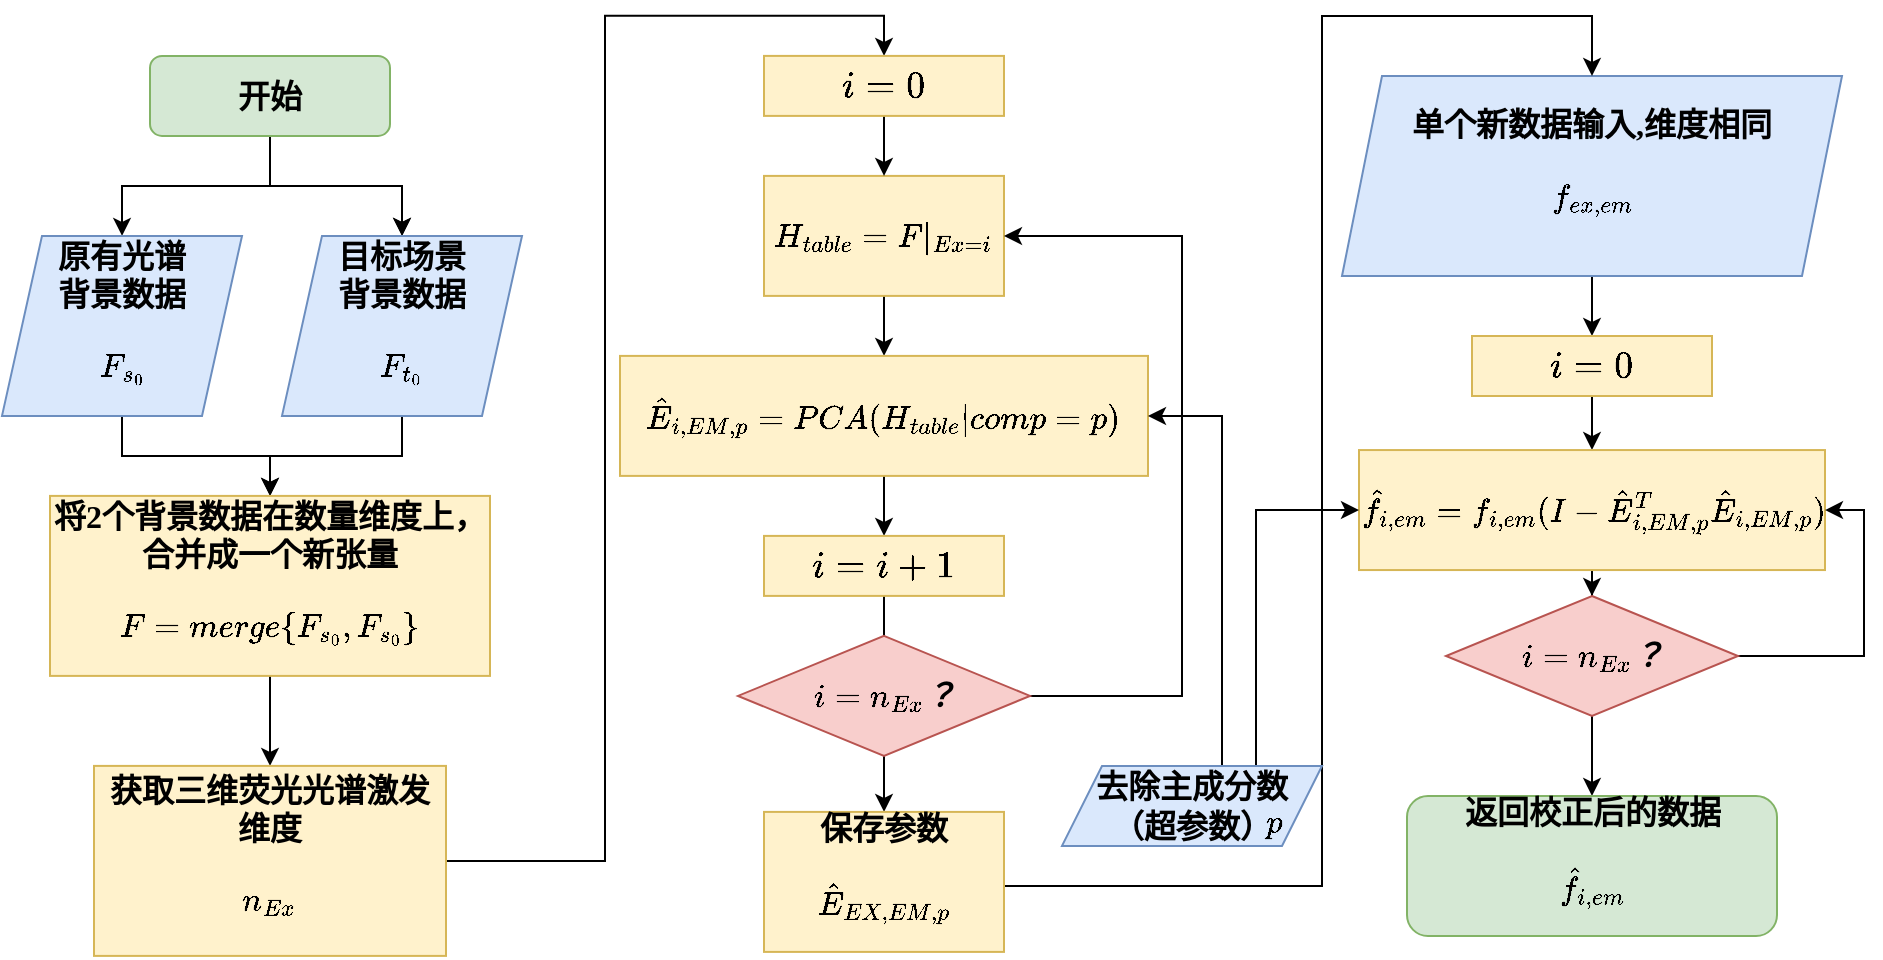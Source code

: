 <mxfile version="24.7.12">
  <diagram id="C5RBs43oDa-KdzZeNtuy" name="Page-1">
    <mxGraphModel dx="1562" dy="396" grid="1" gridSize="10" guides="1" tooltips="1" connect="1" arrows="1" fold="1" page="1" pageScale="1" pageWidth="827" pageHeight="1169" math="1" shadow="0">
      <root>
        <mxCell id="WIyWlLk6GJQsqaUBKTNV-0" />
        <mxCell id="WIyWlLk6GJQsqaUBKTNV-1" parent="WIyWlLk6GJQsqaUBKTNV-0" />
        <mxCell id="JV-vYrOSxjepAwK-vZPS-3" value="" style="edgeStyle=orthogonalEdgeStyle;rounded=0;orthogonalLoop=1;jettySize=auto;html=1;fontSize=16;fontFamily=仿宋;fontStyle=1" edge="1" parent="WIyWlLk6GJQsqaUBKTNV-1" source="JV-vYrOSxjepAwK-vZPS-0" target="JV-vYrOSxjepAwK-vZPS-2">
          <mxGeometry relative="1" as="geometry" />
        </mxCell>
        <mxCell id="JV-vYrOSxjepAwK-vZPS-4" value="" style="edgeStyle=orthogonalEdgeStyle;rounded=0;orthogonalLoop=1;jettySize=auto;html=1;fontSize=16;fontFamily=仿宋;fontStyle=1" edge="1" parent="WIyWlLk6GJQsqaUBKTNV-1" source="JV-vYrOSxjepAwK-vZPS-0" target="JV-vYrOSxjepAwK-vZPS-2">
          <mxGeometry relative="1" as="geometry" />
        </mxCell>
        <mxCell id="JV-vYrOSxjepAwK-vZPS-5" style="edgeStyle=orthogonalEdgeStyle;rounded=0;orthogonalLoop=1;jettySize=auto;html=1;exitX=0.5;exitY=1;exitDx=0;exitDy=0;entryX=0.5;entryY=0;entryDx=0;entryDy=0;fontSize=16;fontFamily=仿宋;fontStyle=1" edge="1" parent="WIyWlLk6GJQsqaUBKTNV-1" source="JV-vYrOSxjepAwK-vZPS-0" target="JV-vYrOSxjepAwK-vZPS-1">
          <mxGeometry relative="1" as="geometry" />
        </mxCell>
        <mxCell id="JV-vYrOSxjepAwK-vZPS-0" value="开始" style="rounded=1;whiteSpace=wrap;html=1;fontFamily=仿宋;fontSize=16;labelBackgroundColor=none;fillColor=#d5e8d4;strokeColor=#82b366;fontStyle=1" vertex="1" parent="WIyWlLk6GJQsqaUBKTNV-1">
          <mxGeometry x="-753" y="149.95" width="120" height="40" as="geometry" />
        </mxCell>
        <mxCell id="JV-vYrOSxjepAwK-vZPS-14" value="" style="edgeStyle=orthogonalEdgeStyle;rounded=0;orthogonalLoop=1;jettySize=auto;html=1;fontSize=16;fontStyle=1" edge="1" parent="WIyWlLk6GJQsqaUBKTNV-1" source="JV-vYrOSxjepAwK-vZPS-1" target="JV-vYrOSxjepAwK-vZPS-8">
          <mxGeometry relative="1" as="geometry" />
        </mxCell>
        <mxCell id="JV-vYrOSxjepAwK-vZPS-1" value="&lt;font style=&quot;font-size: 16px;&quot;&gt;原有光谱&lt;/font&gt;&lt;div style=&quot;font-size: 16px;&quot;&gt;&lt;font style=&quot;font-size: 16px;&quot;&gt;背景数据&lt;/font&gt;&lt;span style=&quot;font-size: 16px;&quot;&gt;$$F_{s_0}$$&lt;/span&gt;&lt;/div&gt;" style="shape=parallelogram;perimeter=parallelogramPerimeter;whiteSpace=wrap;html=1;fixedSize=1;fontFamily=仿宋;fontSize=16;fontStyle=1;fillColor=#dae8fc;strokeColor=#6c8ebf;" vertex="1" parent="WIyWlLk6GJQsqaUBKTNV-1">
          <mxGeometry x="-827" y="239.95" width="120" height="90" as="geometry" />
        </mxCell>
        <mxCell id="JV-vYrOSxjepAwK-vZPS-15" value="" style="edgeStyle=orthogonalEdgeStyle;rounded=0;orthogonalLoop=1;jettySize=auto;html=1;fontSize=16;fontStyle=1" edge="1" parent="WIyWlLk6GJQsqaUBKTNV-1" source="JV-vYrOSxjepAwK-vZPS-2" target="JV-vYrOSxjepAwK-vZPS-8">
          <mxGeometry relative="1" as="geometry" />
        </mxCell>
        <mxCell id="JV-vYrOSxjepAwK-vZPS-2" value="目标场景&lt;div style=&quot;font-size: 16px;&quot;&gt;背景数据&lt;span style=&quot;background-color: initial; font-size: 16px;&quot;&gt;$$F_{t_0}$$&lt;/span&gt;&lt;/div&gt;" style="shape=parallelogram;perimeter=parallelogramPerimeter;whiteSpace=wrap;html=1;fixedSize=1;fontFamily=仿宋;fontSize=16;fontStyle=1;fillColor=#dae8fc;strokeColor=#6c8ebf;" vertex="1" parent="WIyWlLk6GJQsqaUBKTNV-1">
          <mxGeometry x="-687" y="239.95" width="120" height="90" as="geometry" />
        </mxCell>
        <mxCell id="JV-vYrOSxjepAwK-vZPS-16" value="" style="edgeStyle=orthogonalEdgeStyle;rounded=0;orthogonalLoop=1;jettySize=auto;html=1;fontSize=16;fontStyle=1" edge="1" parent="WIyWlLk6GJQsqaUBKTNV-1" source="JV-vYrOSxjepAwK-vZPS-8" target="JV-vYrOSxjepAwK-vZPS-9">
          <mxGeometry relative="1" as="geometry" />
        </mxCell>
        <mxCell id="JV-vYrOSxjepAwK-vZPS-8" value="将2个背景数据在数量维度上，合并成一个新张量$$F=merge\{F_{s_0},F_{s_0}\}$$" style="rounded=0;whiteSpace=wrap;html=1;fontSize=16;fontFamily=仿宋;fontStyle=1;fillColor=#fff2cc;strokeColor=#d6b656;" vertex="1" parent="WIyWlLk6GJQsqaUBKTNV-1">
          <mxGeometry x="-803" y="369.95" width="220" height="90" as="geometry" />
        </mxCell>
        <mxCell id="JV-vYrOSxjepAwK-vZPS-29" style="edgeStyle=orthogonalEdgeStyle;rounded=0;orthogonalLoop=1;jettySize=auto;html=1;entryX=0.5;entryY=0;entryDx=0;entryDy=0;fontStyle=1" edge="1" parent="WIyWlLk6GJQsqaUBKTNV-1" source="JV-vYrOSxjepAwK-vZPS-9" target="JV-vYrOSxjepAwK-vZPS-24">
          <mxGeometry relative="1" as="geometry" />
        </mxCell>
        <mxCell id="JV-vYrOSxjepAwK-vZPS-9" value="获取三维荧光光谱激发维度&lt;span style=&quot;font-size: 16px;&quot;&gt;&lt;i style=&quot;font-size: 16px;&quot;&gt;$$n_{Ex}$$&lt;/i&gt;&lt;/span&gt;" style="rounded=0;whiteSpace=wrap;html=1;fontSize=16;fontFamily=仿宋;fontStyle=1;fillColor=#fff2cc;strokeColor=#d6b656;" vertex="1" parent="WIyWlLk6GJQsqaUBKTNV-1">
          <mxGeometry x="-781" y="504.95" width="176" height="95" as="geometry" />
        </mxCell>
        <mxCell id="JV-vYrOSxjepAwK-vZPS-41" value="" style="edgeStyle=orthogonalEdgeStyle;rounded=0;orthogonalLoop=1;jettySize=auto;html=1;fontStyle=1" edge="1" parent="WIyWlLk6GJQsqaUBKTNV-1" source="JV-vYrOSxjepAwK-vZPS-11" target="JV-vYrOSxjepAwK-vZPS-40">
          <mxGeometry relative="1" as="geometry" />
        </mxCell>
        <mxCell id="JV-vYrOSxjepAwK-vZPS-11" value="&lt;font style=&quot;font-size: 16px;&quot;&gt;&lt;span style=&quot;font-size: 16px;&quot;&gt;单个新数据输入,&lt;/span&gt;&lt;/font&gt;&lt;font style=&quot;background-color: initial;&quot;&gt;维度相同&lt;/font&gt;&lt;span style=&quot;background-color: initial;&quot;&gt;$$f_{ex,em}$$&lt;/span&gt;" style="shape=parallelogram;perimeter=parallelogramPerimeter;whiteSpace=wrap;html=1;fixedSize=1;fontSize=16;fontFamily=仿宋;fontStyle=1;fillColor=#dae8fc;strokeColor=#6c8ebf;" vertex="1" parent="WIyWlLk6GJQsqaUBKTNV-1">
          <mxGeometry x="-157" y="160" width="250" height="100" as="geometry" />
        </mxCell>
        <mxCell id="JV-vYrOSxjepAwK-vZPS-21" value="" style="edgeStyle=orthogonalEdgeStyle;rounded=0;orthogonalLoop=1;jettySize=auto;html=1;fontSize=16;fontStyle=1" edge="1" parent="WIyWlLk6GJQsqaUBKTNV-1" source="JV-vYrOSxjepAwK-vZPS-18">
          <mxGeometry relative="1" as="geometry">
            <mxPoint x="-386" y="299.95" as="targetPoint" />
          </mxGeometry>
        </mxCell>
        <mxCell id="JV-vYrOSxjepAwK-vZPS-18" value="$$H_{table}=F|_{Ex=i}$$" style="whiteSpace=wrap;html=1;fontSize=16;fontFamily=仿宋;fontStyle=1;fillColor=#fff2cc;strokeColor=#d6b656;" vertex="1" parent="WIyWlLk6GJQsqaUBKTNV-1">
          <mxGeometry x="-446" y="209.95" width="120" height="60" as="geometry" />
        </mxCell>
        <mxCell id="JV-vYrOSxjepAwK-vZPS-32" value="" style="edgeStyle=orthogonalEdgeStyle;rounded=0;orthogonalLoop=1;jettySize=auto;html=1;fontStyle=1" edge="1" parent="WIyWlLk6GJQsqaUBKTNV-1" source="JV-vYrOSxjepAwK-vZPS-22" target="JV-vYrOSxjepAwK-vZPS-26">
          <mxGeometry relative="1" as="geometry" />
        </mxCell>
        <mxCell id="JV-vYrOSxjepAwK-vZPS-22" value="$$\hat{E}_{i,EM,p}=PCA(H_{table}|comp=p) $$" style="whiteSpace=wrap;html=1;fontSize=16;fontFamily=仿宋;fontStyle=1;fillColor=#fff2cc;strokeColor=#d6b656;" vertex="1" parent="WIyWlLk6GJQsqaUBKTNV-1">
          <mxGeometry x="-518" y="299.95" width="264" height="60" as="geometry" />
        </mxCell>
        <mxCell id="JV-vYrOSxjepAwK-vZPS-34" value="" style="edgeStyle=orthogonalEdgeStyle;rounded=0;orthogonalLoop=1;jettySize=auto;html=1;fontStyle=1" edge="1" parent="WIyWlLk6GJQsqaUBKTNV-1" source="JV-vYrOSxjepAwK-vZPS-24" target="JV-vYrOSxjepAwK-vZPS-18">
          <mxGeometry relative="1" as="geometry" />
        </mxCell>
        <mxCell id="JV-vYrOSxjepAwK-vZPS-24" value="$$i=0$$" style="rounded=0;whiteSpace=wrap;html=1;fontSize=16;fontStyle=1;fillColor=#fff2cc;strokeColor=#d6b656;" vertex="1" parent="WIyWlLk6GJQsqaUBKTNV-1">
          <mxGeometry x="-446" y="149.95" width="120" height="30" as="geometry" />
        </mxCell>
        <mxCell id="JV-vYrOSxjepAwK-vZPS-33" value="" style="edgeStyle=orthogonalEdgeStyle;rounded=0;orthogonalLoop=1;jettySize=auto;html=1;fontStyle=1" edge="1" parent="WIyWlLk6GJQsqaUBKTNV-1" source="JV-vYrOSxjepAwK-vZPS-26">
          <mxGeometry relative="1" as="geometry">
            <mxPoint x="-386" y="459.95" as="targetPoint" />
          </mxGeometry>
        </mxCell>
        <mxCell id="JV-vYrOSxjepAwK-vZPS-26" value="$$i=i+1$$" style="rounded=0;whiteSpace=wrap;html=1;fontSize=16;fontStyle=1;fillColor=#fff2cc;strokeColor=#d6b656;" vertex="1" parent="WIyWlLk6GJQsqaUBKTNV-1">
          <mxGeometry x="-446" y="389.95" width="120" height="30" as="geometry" />
        </mxCell>
        <mxCell id="JV-vYrOSxjepAwK-vZPS-37" value="" style="edgeStyle=orthogonalEdgeStyle;rounded=0;orthogonalLoop=1;jettySize=auto;html=1;fontStyle=1" edge="1" parent="WIyWlLk6GJQsqaUBKTNV-1" source="JV-vYrOSxjepAwK-vZPS-35" target="JV-vYrOSxjepAwK-vZPS-36">
          <mxGeometry relative="1" as="geometry" />
        </mxCell>
        <mxCell id="JV-vYrOSxjepAwK-vZPS-38" style="edgeStyle=orthogonalEdgeStyle;rounded=0;orthogonalLoop=1;jettySize=auto;html=1;entryX=1;entryY=0.5;entryDx=0;entryDy=0;fontStyle=1" edge="1" parent="WIyWlLk6GJQsqaUBKTNV-1" source="JV-vYrOSxjepAwK-vZPS-35" target="JV-vYrOSxjepAwK-vZPS-18">
          <mxGeometry relative="1" as="geometry">
            <Array as="points">
              <mxPoint x="-237" y="469.95" />
              <mxPoint x="-237" y="239.95" />
            </Array>
          </mxGeometry>
        </mxCell>
        <mxCell id="JV-vYrOSxjepAwK-vZPS-35" value="$$i=n_{Ex}？$$" style="rhombus;whiteSpace=wrap;html=1;fontSize=16;fontFamily=仿宋;fontStyle=1;fillColor=#f8cecc;strokeColor=#b85450;" vertex="1" parent="WIyWlLk6GJQsqaUBKTNV-1">
          <mxGeometry x="-459" y="439.95" width="146" height="60" as="geometry" />
        </mxCell>
        <mxCell id="JV-vYrOSxjepAwK-vZPS-44" style="edgeStyle=orthogonalEdgeStyle;rounded=0;orthogonalLoop=1;jettySize=auto;html=1;entryX=0.5;entryY=0;entryDx=0;entryDy=0;fontStyle=1" edge="1" parent="WIyWlLk6GJQsqaUBKTNV-1" source="JV-vYrOSxjepAwK-vZPS-36" target="JV-vYrOSxjepAwK-vZPS-11">
          <mxGeometry relative="1" as="geometry">
            <Array as="points">
              <mxPoint x="-167" y="565" />
              <mxPoint x="-167" y="130" />
              <mxPoint x="-32" y="130" />
            </Array>
          </mxGeometry>
        </mxCell>
        <mxCell id="JV-vYrOSxjepAwK-vZPS-36" value="保存参数$$\hat{E}_{EX,EM,p}$$" style="whiteSpace=wrap;html=1;fontSize=16;fontFamily=仿宋;fontStyle=1;fillColor=#fff2cc;strokeColor=#d6b656;" vertex="1" parent="WIyWlLk6GJQsqaUBKTNV-1">
          <mxGeometry x="-446" y="527.95" width="120" height="70" as="geometry" />
        </mxCell>
        <mxCell id="JV-vYrOSxjepAwK-vZPS-43" value="" style="edgeStyle=orthogonalEdgeStyle;rounded=0;orthogonalLoop=1;jettySize=auto;html=1;fontStyle=1" edge="1" parent="WIyWlLk6GJQsqaUBKTNV-1" source="JV-vYrOSxjepAwK-vZPS-40" target="JV-vYrOSxjepAwK-vZPS-42">
          <mxGeometry relative="1" as="geometry" />
        </mxCell>
        <mxCell id="JV-vYrOSxjepAwK-vZPS-40" value="&lt;span style=&quot;font-family: Helvetica;&quot;&gt;$$i=0$$&lt;/span&gt;" style="whiteSpace=wrap;html=1;fontSize=16;fontFamily=仿宋;fontStyle=1;fillColor=#fff2cc;strokeColor=#d6b656;" vertex="1" parent="WIyWlLk6GJQsqaUBKTNV-1">
          <mxGeometry x="-92" y="290" width="120" height="30" as="geometry" />
        </mxCell>
        <mxCell id="JV-vYrOSxjepAwK-vZPS-50" value="" style="edgeStyle=orthogonalEdgeStyle;rounded=0;orthogonalLoop=1;jettySize=auto;html=1;fontStyle=1" edge="1" parent="WIyWlLk6GJQsqaUBKTNV-1" source="JV-vYrOSxjepAwK-vZPS-42" target="JV-vYrOSxjepAwK-vZPS-49">
          <mxGeometry relative="1" as="geometry" />
        </mxCell>
        <mxCell id="JV-vYrOSxjepAwK-vZPS-42" value="$$\hat{f}_{i,em}=f_{i,em}(I-\hat{E}_{i,EM,p}^T\hat{E}_{i,EM,p})$$" style="whiteSpace=wrap;html=1;fontSize=16;fontFamily=仿宋;fontStyle=1;fillColor=#fff2cc;strokeColor=#d6b656;" vertex="1" parent="WIyWlLk6GJQsqaUBKTNV-1">
          <mxGeometry x="-148.5" y="347.03" width="233" height="60" as="geometry" />
        </mxCell>
        <mxCell id="JV-vYrOSxjepAwK-vZPS-46" style="edgeStyle=orthogonalEdgeStyle;rounded=0;orthogonalLoop=1;jettySize=auto;html=1;entryX=1;entryY=0.5;entryDx=0;entryDy=0;fontStyle=1" edge="1" parent="WIyWlLk6GJQsqaUBKTNV-1" source="JV-vYrOSxjepAwK-vZPS-6" target="JV-vYrOSxjepAwK-vZPS-22">
          <mxGeometry relative="1" as="geometry">
            <Array as="points">
              <mxPoint x="-217" y="330" />
            </Array>
          </mxGeometry>
        </mxCell>
        <mxCell id="JV-vYrOSxjepAwK-vZPS-51" style="edgeStyle=orthogonalEdgeStyle;rounded=0;orthogonalLoop=1;jettySize=auto;html=1;entryX=1;entryY=0.5;entryDx=0;entryDy=0;fontStyle=1" edge="1" parent="WIyWlLk6GJQsqaUBKTNV-1" source="JV-vYrOSxjepAwK-vZPS-49" target="JV-vYrOSxjepAwK-vZPS-42">
          <mxGeometry relative="1" as="geometry">
            <Array as="points">
              <mxPoint x="104" y="450" />
              <mxPoint x="104" y="377" />
            </Array>
          </mxGeometry>
        </mxCell>
        <mxCell id="JV-vYrOSxjepAwK-vZPS-55" value="" style="edgeStyle=orthogonalEdgeStyle;rounded=0;orthogonalLoop=1;jettySize=auto;html=1;fontStyle=1" edge="1" parent="WIyWlLk6GJQsqaUBKTNV-1" source="JV-vYrOSxjepAwK-vZPS-49" target="JV-vYrOSxjepAwK-vZPS-54">
          <mxGeometry relative="1" as="geometry" />
        </mxCell>
        <mxCell id="JV-vYrOSxjepAwK-vZPS-49" value="$$i=n_{Ex}？$$" style="rhombus;whiteSpace=wrap;html=1;fontSize=16;fontFamily=仿宋;fontStyle=1;fillColor=#f8cecc;strokeColor=#b85450;" vertex="1" parent="WIyWlLk6GJQsqaUBKTNV-1">
          <mxGeometry x="-105" y="420" width="146" height="60" as="geometry" />
        </mxCell>
        <mxCell id="JV-vYrOSxjepAwK-vZPS-54" value="返回校正后的数据&lt;span style=&quot;background-color: initial;&quot;&gt;$$\hat{f}_{i,em}$$&lt;/span&gt;" style="rounded=1;whiteSpace=wrap;html=1;fontSize=16;fontFamily=仿宋;fontStyle=1;fillColor=#d5e8d4;strokeColor=#82b366;" vertex="1" parent="WIyWlLk6GJQsqaUBKTNV-1">
          <mxGeometry x="-124.5" y="520" width="185" height="70" as="geometry" />
        </mxCell>
        <mxCell id="JV-vYrOSxjepAwK-vZPS-56" style="edgeStyle=orthogonalEdgeStyle;rounded=0;orthogonalLoop=1;jettySize=auto;html=1;entryX=0;entryY=0.5;entryDx=0;entryDy=0;" edge="1" parent="WIyWlLk6GJQsqaUBKTNV-1" source="JV-vYrOSxjepAwK-vZPS-6" target="JV-vYrOSxjepAwK-vZPS-42">
          <mxGeometry relative="1" as="geometry">
            <Array as="points">
              <mxPoint x="-200" y="377" />
            </Array>
          </mxGeometry>
        </mxCell>
        <mxCell id="JV-vYrOSxjepAwK-vZPS-57" value="" style="group" vertex="1" connectable="0" parent="WIyWlLk6GJQsqaUBKTNV-1">
          <mxGeometry x="-297" y="500" width="130" height="49.95" as="geometry" />
        </mxCell>
        <mxCell id="JV-vYrOSxjepAwK-vZPS-6" value="&lt;font style=&quot;font-size: 16px;&quot;&gt;去除主成分数&lt;/font&gt;&lt;div style=&quot;font-size: 16px;&quot;&gt;&lt;font style=&quot;font-size: 16px;&quot;&gt;（超参数）&lt;/font&gt;&lt;/div&gt;" style="shape=parallelogram;perimeter=parallelogramPerimeter;whiteSpace=wrap;html=1;fixedSize=1;fontSize=16;fontFamily=仿宋;fontStyle=1;fillColor=#dae8fc;strokeColor=#6c8ebf;" vertex="1" parent="JV-vYrOSxjepAwK-vZPS-57">
          <mxGeometry y="4.995" width="130" height="39.96" as="geometry" />
        </mxCell>
        <mxCell id="JV-vYrOSxjepAwK-vZPS-7" value="&lt;span style=&quot;color: rgb(0, 0, 0); font-size: 16px; font-style: normal; font-variant-ligatures: normal; font-variant-caps: normal; letter-spacing: normal; orphans: 2; text-align: center; text-indent: 0px; text-transform: none; widows: 2; word-spacing: 0px; -webkit-text-stroke-width: 0px; white-space: normal; background-color: rgb(251, 251, 251); text-decoration-thickness: initial; text-decoration-style: initial; text-decoration-color: initial; float: none; display: inline !important;&quot;&gt;$$p$$&lt;/span&gt;" style="text;whiteSpace=wrap;html=1;fontSize=16;fontFamily=仿宋;fontStyle=1" vertex="1" parent="JV-vYrOSxjepAwK-vZPS-57">
          <mxGeometry x="100" width="30" height="49.95" as="geometry" />
        </mxCell>
      </root>
    </mxGraphModel>
  </diagram>
</mxfile>
